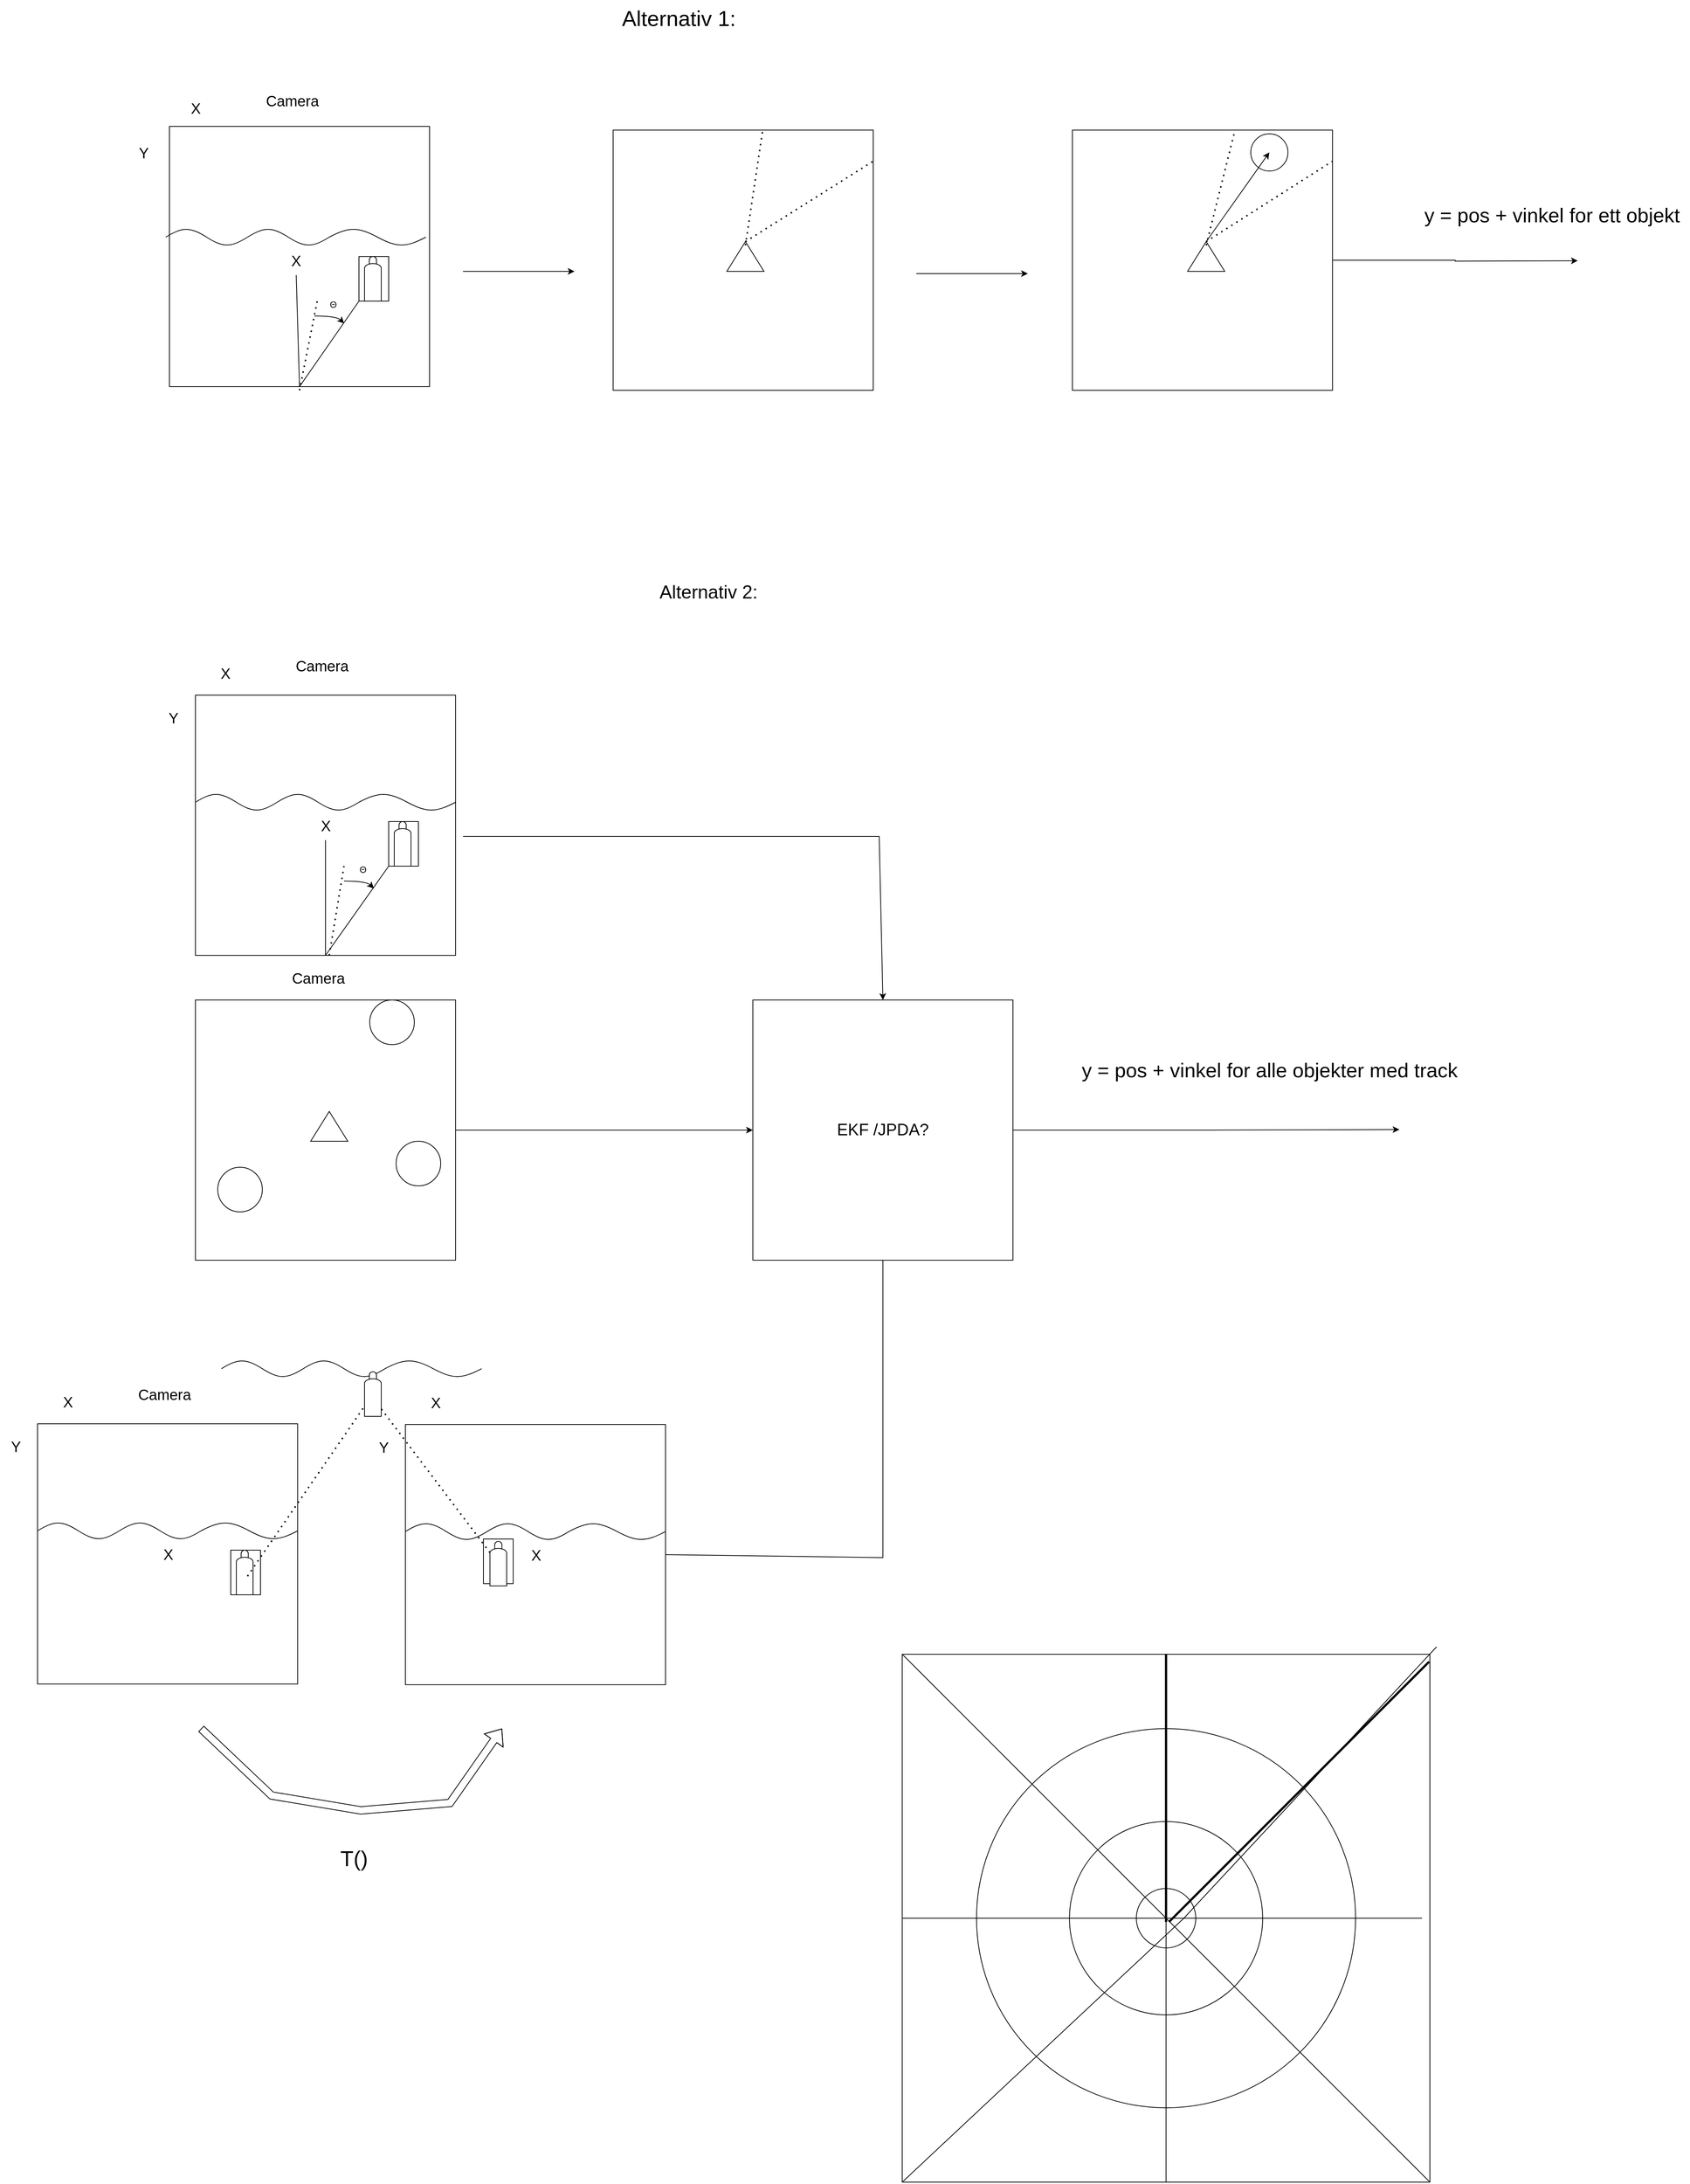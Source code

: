<mxfile version="20.8.5" type="device"><diagram id="-aQd2TqLCrv47dMDweIM" name="Page-1"><mxGraphModel dx="2290" dy="1994" grid="1" gridSize="10" guides="1" tooltips="1" connect="1" arrows="1" fold="1" page="1" pageScale="1" pageWidth="850" pageHeight="1100" math="0" shadow="0"><root><mxCell id="0"/><mxCell id="1" parent="0"/><mxCell id="pylT5ZunJNWtu5H8se8w-170" value="" style="whiteSpace=wrap;html=1;aspect=fixed;fontSize=27;" vertex="1" parent="1"><mxGeometry x="671" y="1920" width="710" height="710" as="geometry"/></mxCell><mxCell id="pylT5ZunJNWtu5H8se8w-184" value="" style="ellipse;whiteSpace=wrap;html=1;aspect=fixed;fontSize=27;" vertex="1" parent="1"><mxGeometry x="771" y="2020" width="510" height="510" as="geometry"/></mxCell><mxCell id="pylT5ZunJNWtu5H8se8w-180" value="" style="ellipse;whiteSpace=wrap;html=1;aspect=fixed;fontSize=27;" vertex="1" parent="1"><mxGeometry x="896" y="2145" width="260" height="260" as="geometry"/></mxCell><mxCell id="pylT5ZunJNWtu5H8se8w-176" value="" style="ellipse;whiteSpace=wrap;html=1;aspect=fixed;fontSize=27;" vertex="1" parent="1"><mxGeometry x="986" y="2235" width="80" height="80" as="geometry"/></mxCell><mxCell id="pylT5ZunJNWtu5H8se8w-164" style="edgeStyle=orthogonalEdgeStyle;rounded=0;orthogonalLoop=1;jettySize=auto;html=1;exitX=1;exitY=0.5;exitDx=0;exitDy=0;entryX=0;entryY=0.5;entryDx=0;entryDy=0;fontSize=22;" edge="1" parent="1" source="pylT5ZunJNWtu5H8se8w-75" target="pylT5ZunJNWtu5H8se8w-163"><mxGeometry relative="1" as="geometry"/></mxCell><mxCell id="pylT5ZunJNWtu5H8se8w-75" value="" style="whiteSpace=wrap;html=1;aspect=fixed;" vertex="1" parent="1"><mxGeometry x="-280" y="1040" width="350" height="350" as="geometry"/></mxCell><mxCell id="pylT5ZunJNWtu5H8se8w-156" value="" style="ellipse;whiteSpace=wrap;html=1;aspect=fixed;fontSize=29;" vertex="1" parent="1"><mxGeometry x="-45.5" y="1040" width="60" height="60" as="geometry"/></mxCell><mxCell id="pylT5ZunJNWtu5H8se8w-155" value="" style="ellipse;whiteSpace=wrap;html=1;aspect=fixed;fontSize=29;" vertex="1" parent="1"><mxGeometry x="-10" y="1230" width="60" height="60" as="geometry"/></mxCell><mxCell id="pylT5ZunJNWtu5H8se8w-154" value="" style="ellipse;whiteSpace=wrap;html=1;aspect=fixed;fontSize=29;" vertex="1" parent="1"><mxGeometry x="-250" y="1265" width="60" height="60" as="geometry"/></mxCell><mxCell id="pylT5ZunJNWtu5H8se8w-1" value="" style="whiteSpace=wrap;html=1;aspect=fixed;" vertex="1" parent="1"><mxGeometry x="-315" y="-135" width="350" height="350" as="geometry"/></mxCell><mxCell id="pylT5ZunJNWtu5H8se8w-2" value="" style="pointerEvents=1;verticalLabelPosition=bottom;shadow=0;dashed=0;align=center;html=1;verticalAlign=top;shape=mxgraph.electrical.waveforms.sine_wave;" vertex="1" parent="1"><mxGeometry x="-320" width="110" height="28.09" as="geometry"/></mxCell><mxCell id="pylT5ZunJNWtu5H8se8w-3" value="" style="pointerEvents=1;verticalLabelPosition=bottom;shadow=0;dashed=0;align=center;html=1;verticalAlign=top;shape=mxgraph.electrical.waveforms.sine_wave;" vertex="1" parent="1"><mxGeometry x="-210" width="110" height="28.09" as="geometry"/></mxCell><mxCell id="pylT5ZunJNWtu5H8se8w-4" value="" style="pointerEvents=1;verticalLabelPosition=bottom;shadow=0;dashed=0;align=center;html=1;verticalAlign=top;shape=mxgraph.electrical.waveforms.sine_wave;" vertex="1" parent="1"><mxGeometry x="-100" width="130" height="28.09" as="geometry"/></mxCell><mxCell id="pylT5ZunJNWtu5H8se8w-6" value="&lt;font style=&quot;font-size: 20px;&quot;&gt;Y&lt;/font&gt;" style="text;html=1;align=center;verticalAlign=middle;resizable=0;points=[];autosize=1;strokeColor=none;fillColor=none;" vertex="1" parent="1"><mxGeometry x="-370" y="-120" width="40" height="40" as="geometry"/></mxCell><mxCell id="pylT5ZunJNWtu5H8se8w-7" value="&lt;span style=&quot;font-size: 20px;&quot;&gt;X&lt;/span&gt;" style="text;html=1;align=center;verticalAlign=middle;resizable=0;points=[];autosize=1;strokeColor=none;fillColor=none;" vertex="1" parent="1"><mxGeometry x="-300" y="-180" width="40" height="40" as="geometry"/></mxCell><mxCell id="pylT5ZunJNWtu5H8se8w-9" value="" style="rounded=0;whiteSpace=wrap;html=1;fontSize=20;" vertex="1" parent="1"><mxGeometry x="-60" y="40" width="40" height="60" as="geometry"/></mxCell><mxCell id="pylT5ZunJNWtu5H8se8w-8" value="" style="shape=mxgraph.pid.vessels.gas_bottle;html=1;pointerEvents=1;align=center;verticalLabelPosition=bottom;verticalAlign=top;dashed=0;fontSize=20;" vertex="1" parent="1"><mxGeometry x="-52.5" y="40" width="22.5" height="60" as="geometry"/></mxCell><mxCell id="pylT5ZunJNWtu5H8se8w-10" value="&lt;span style=&quot;font-size: 20px;&quot;&gt;X&lt;/span&gt;" style="text;html=1;align=center;verticalAlign=middle;resizable=0;points=[];autosize=1;strokeColor=none;fillColor=none;" vertex="1" parent="1"><mxGeometry x="-165" y="25" width="40" height="40" as="geometry"/></mxCell><mxCell id="pylT5ZunJNWtu5H8se8w-12" value="" style="endArrow=none;html=1;rounded=0;fontSize=20;exitX=0.5;exitY=1;exitDx=0;exitDy=0;" edge="1" parent="1" source="pylT5ZunJNWtu5H8se8w-1" target="pylT5ZunJNWtu5H8se8w-10"><mxGeometry width="50" height="50" relative="1" as="geometry"><mxPoint x="-150" y="220" as="sourcePoint"/><mxPoint x="-100" y="170" as="targetPoint"/></mxGeometry></mxCell><mxCell id="pylT5ZunJNWtu5H8se8w-13" value="" style="endArrow=none;html=1;rounded=0;fontSize=20;exitX=0.5;exitY=1;exitDx=0;exitDy=0;" edge="1" parent="1" source="pylT5ZunJNWtu5H8se8w-1"><mxGeometry width="50" height="50" relative="1" as="geometry"><mxPoint x="-60.0" y="255" as="sourcePoint"/><mxPoint x="-60.0" y="100.0" as="targetPoint"/></mxGeometry></mxCell><mxCell id="pylT5ZunJNWtu5H8se8w-15" value="" style="endArrow=none;dashed=1;html=1;dashPattern=1 3;strokeWidth=2;rounded=0;fontSize=20;entryX=0.571;entryY=0.657;entryDx=0;entryDy=0;entryPerimeter=0;" edge="1" parent="1" target="pylT5ZunJNWtu5H8se8w-1"><mxGeometry width="50" height="50" relative="1" as="geometry"><mxPoint x="-140" y="220" as="sourcePoint"/><mxPoint x="-90" y="170" as="targetPoint"/></mxGeometry></mxCell><mxCell id="pylT5ZunJNWtu5H8se8w-16" value="" style="curved=1;endArrow=classic;html=1;rounded=0;fontSize=20;" edge="1" parent="1"><mxGeometry width="50" height="50" relative="1" as="geometry"><mxPoint x="-120" y="120" as="sourcePoint"/><mxPoint x="-80" y="130" as="targetPoint"/><Array as="points"><mxPoint x="-90" y="120"/></Array></mxGeometry></mxCell><mxCell id="pylT5ZunJNWtu5H8se8w-17" value="Θ" style="text;html=1;align=center;verticalAlign=middle;resizable=0;points=[];autosize=1;strokeColor=none;fillColor=none;" vertex="1" parent="1"><mxGeometry x="-110" y="90" width="30" height="30" as="geometry"/></mxCell><mxCell id="pylT5ZunJNWtu5H8se8w-18" value="" style="endArrow=classic;html=1;rounded=0;fontSize=20;" edge="1" parent="1"><mxGeometry width="50" height="50" relative="1" as="geometry"><mxPoint x="80" y="60" as="sourcePoint"/><mxPoint x="230" y="60" as="targetPoint"/></mxGeometry></mxCell><mxCell id="pylT5ZunJNWtu5H8se8w-19" value="" style="whiteSpace=wrap;html=1;aspect=fixed;" vertex="1" parent="1"><mxGeometry x="282" y="-130" width="350" height="350" as="geometry"/></mxCell><mxCell id="pylT5ZunJNWtu5H8se8w-20" value="Camera" style="text;html=1;align=center;verticalAlign=middle;resizable=0;points=[];autosize=1;strokeColor=none;fillColor=none;fontSize=20;" vertex="1" parent="1"><mxGeometry x="-195" y="-190" width="90" height="40" as="geometry"/></mxCell><mxCell id="pylT5ZunJNWtu5H8se8w-21" value="" style="triangle;whiteSpace=wrap;html=1;fontSize=20;rotation=-90;" vertex="1" parent="1"><mxGeometry x="440" y="15" width="40" height="50" as="geometry"/></mxCell><mxCell id="pylT5ZunJNWtu5H8se8w-22" value="" style="endArrow=none;dashed=1;html=1;dashPattern=1 3;strokeWidth=2;rounded=0;fontSize=20;" edge="1" parent="1" target="pylT5ZunJNWtu5H8se8w-19"><mxGeometry width="50" height="50" relative="1" as="geometry"><mxPoint x="460" y="25" as="sourcePoint"/><mxPoint x="510" y="-25" as="targetPoint"/></mxGeometry></mxCell><mxCell id="pylT5ZunJNWtu5H8se8w-23" value="" style="endArrow=none;dashed=1;html=1;dashPattern=1 3;strokeWidth=2;rounded=0;fontSize=20;exitX=1;exitY=0.5;exitDx=0;exitDy=0;entryX=0.999;entryY=0.12;entryDx=0;entryDy=0;entryPerimeter=0;" edge="1" parent="1" source="pylT5ZunJNWtu5H8se8w-21" target="pylT5ZunJNWtu5H8se8w-19"><mxGeometry width="50" height="50" relative="1" as="geometry"><mxPoint x="470" y="35" as="sourcePoint"/><mxPoint x="640" y="-90" as="targetPoint"/></mxGeometry></mxCell><mxCell id="pylT5ZunJNWtu5H8se8w-25" value="" style="shape=image;html=1;verticalAlign=top;verticalLabelPosition=bottom;labelBackgroundColor=#ffffff;imageAspect=0;aspect=fixed;image=https://cdn0.iconfinder.com/data/icons/octicons/1024/primitive-dot-128.png;fontSize=20;" vertex="1" parent="1"><mxGeometry x="550" y="-110" width="10" height="10" as="geometry"/></mxCell><mxCell id="pylT5ZunJNWtu5H8se8w-26" value="" style="shape=image;html=1;verticalAlign=top;verticalLabelPosition=bottom;labelBackgroundColor=#ffffff;imageAspect=0;aspect=fixed;image=https://cdn0.iconfinder.com/data/icons/octicons/1024/primitive-dot-128.png;fontSize=20;" vertex="1" parent="1"><mxGeometry x="540" y="-120" width="10" height="10" as="geometry"/></mxCell><mxCell id="pylT5ZunJNWtu5H8se8w-29" value="" style="shape=image;html=1;verticalAlign=top;verticalLabelPosition=bottom;labelBackgroundColor=#ffffff;imageAspect=0;aspect=fixed;image=https://cdn0.iconfinder.com/data/icons/octicons/1024/primitive-dot-128.png;fontSize=20;" vertex="1" parent="1"><mxGeometry x="550" y="-90" width="10" height="10" as="geometry"/></mxCell><mxCell id="pylT5ZunJNWtu5H8se8w-30" value="" style="shape=image;html=1;verticalAlign=top;verticalLabelPosition=bottom;labelBackgroundColor=#ffffff;imageAspect=0;aspect=fixed;image=https://cdn0.iconfinder.com/data/icons/octicons/1024/primitive-dot-128.png;fontSize=20;" vertex="1" parent="1"><mxGeometry x="540" y="-100" width="10" height="10" as="geometry"/></mxCell><mxCell id="pylT5ZunJNWtu5H8se8w-31" value="" style="shape=image;html=1;verticalAlign=top;verticalLabelPosition=bottom;labelBackgroundColor=#ffffff;imageAspect=0;aspect=fixed;image=https://cdn0.iconfinder.com/data/icons/octicons/1024/primitive-dot-128.png;fontSize=20;" vertex="1" parent="1"><mxGeometry x="530" y="-100" width="10" height="10" as="geometry"/></mxCell><mxCell id="pylT5ZunJNWtu5H8se8w-32" value="" style="shape=image;html=1;verticalAlign=top;verticalLabelPosition=bottom;labelBackgroundColor=#ffffff;imageAspect=0;aspect=fixed;image=https://cdn0.iconfinder.com/data/icons/octicons/1024/primitive-dot-128.png;fontSize=20;" vertex="1" parent="1"><mxGeometry x="520" y="-110" width="10" height="10" as="geometry"/></mxCell><mxCell id="pylT5ZunJNWtu5H8se8w-33" value="" style="shape=image;html=1;verticalAlign=top;verticalLabelPosition=bottom;labelBackgroundColor=#ffffff;imageAspect=0;aspect=fixed;image=https://cdn0.iconfinder.com/data/icons/octicons/1024/primitive-dot-128.png;fontSize=20;" vertex="1" parent="1"><mxGeometry x="570" y="70" width="10" height="10" as="geometry"/></mxCell><mxCell id="pylT5ZunJNWtu5H8se8w-34" value="" style="shape=image;html=1;verticalAlign=top;verticalLabelPosition=bottom;labelBackgroundColor=#ffffff;imageAspect=0;aspect=fixed;image=https://cdn0.iconfinder.com/data/icons/octicons/1024/primitive-dot-128.png;fontSize=20;" vertex="1" parent="1"><mxGeometry x="440" y="180" width="10" height="10" as="geometry"/></mxCell><mxCell id="pylT5ZunJNWtu5H8se8w-35" value="" style="shape=image;html=1;verticalAlign=top;verticalLabelPosition=bottom;labelBackgroundColor=#ffffff;imageAspect=0;aspect=fixed;image=https://cdn0.iconfinder.com/data/icons/octicons/1024/primitive-dot-128.png;fontSize=20;" vertex="1" parent="1"><mxGeometry x="560" y="30" width="10" height="10" as="geometry"/></mxCell><mxCell id="pylT5ZunJNWtu5H8se8w-36" value="" style="shape=image;html=1;verticalAlign=top;verticalLabelPosition=bottom;labelBackgroundColor=#ffffff;imageAspect=0;aspect=fixed;image=https://cdn0.iconfinder.com/data/icons/octicons/1024/primitive-dot-128.png;fontSize=20;" vertex="1" parent="1"><mxGeometry x="310" y="40" width="10" height="10" as="geometry"/></mxCell><mxCell id="pylT5ZunJNWtu5H8se8w-37" value="" style="shape=image;html=1;verticalAlign=top;verticalLabelPosition=bottom;labelBackgroundColor=#ffffff;imageAspect=0;aspect=fixed;image=https://cdn0.iconfinder.com/data/icons/octicons/1024/primitive-dot-128.png;fontSize=20;" vertex="1" parent="1"><mxGeometry x="330" y="120" width="10" height="10" as="geometry"/></mxCell><mxCell id="pylT5ZunJNWtu5H8se8w-38" value="" style="shape=image;html=1;verticalAlign=top;verticalLabelPosition=bottom;labelBackgroundColor=#ffffff;imageAspect=0;aspect=fixed;image=https://cdn0.iconfinder.com/data/icons/octicons/1024/primitive-dot-128.png;fontSize=20;" vertex="1" parent="1"><mxGeometry x="330" y="-60" width="10" height="10" as="geometry"/></mxCell><mxCell id="pylT5ZunJNWtu5H8se8w-166" style="edgeStyle=orthogonalEdgeStyle;rounded=0;orthogonalLoop=1;jettySize=auto;html=1;exitX=1;exitY=0.5;exitDx=0;exitDy=0;fontSize=22;" edge="1" parent="1" source="pylT5ZunJNWtu5H8se8w-39"><mxGeometry relative="1" as="geometry"><mxPoint x="1580" y="45.714" as="targetPoint"/></mxGeometry></mxCell><mxCell id="pylT5ZunJNWtu5H8se8w-39" value="" style="whiteSpace=wrap;html=1;aspect=fixed;" vertex="1" parent="1"><mxGeometry x="900" y="-130" width="350" height="350" as="geometry"/></mxCell><mxCell id="pylT5ZunJNWtu5H8se8w-40" value="" style="triangle;whiteSpace=wrap;html=1;fontSize=20;rotation=-90;" vertex="1" parent="1"><mxGeometry x="1060" y="15" width="40" height="50" as="geometry"/></mxCell><mxCell id="pylT5ZunJNWtu5H8se8w-41" value="" style="endArrow=none;dashed=1;html=1;dashPattern=1 3;strokeWidth=2;rounded=0;fontSize=20;" edge="1" parent="1" target="pylT5ZunJNWtu5H8se8w-39"><mxGeometry width="50" height="50" relative="1" as="geometry"><mxPoint x="1080" y="25" as="sourcePoint"/><mxPoint x="1130" y="-25" as="targetPoint"/></mxGeometry></mxCell><mxCell id="pylT5ZunJNWtu5H8se8w-57" value="" style="ellipse;whiteSpace=wrap;html=1;aspect=fixed;fontSize=20;" vertex="1" parent="1"><mxGeometry x="1140" y="-125" width="50" height="50" as="geometry"/></mxCell><mxCell id="pylT5ZunJNWtu5H8se8w-42" value="" style="endArrow=none;dashed=1;html=1;dashPattern=1 3;strokeWidth=2;rounded=0;fontSize=20;exitX=1;exitY=0.5;exitDx=0;exitDy=0;entryX=0.999;entryY=0.12;entryDx=0;entryDy=0;entryPerimeter=0;" edge="1" parent="1" source="pylT5ZunJNWtu5H8se8w-40" target="pylT5ZunJNWtu5H8se8w-39"><mxGeometry width="50" height="50" relative="1" as="geometry"><mxPoint x="1090" y="35" as="sourcePoint"/><mxPoint x="1260" y="-90" as="targetPoint"/></mxGeometry></mxCell><mxCell id="pylT5ZunJNWtu5H8se8w-43" value="" style="shape=image;html=1;verticalAlign=top;verticalLabelPosition=bottom;labelBackgroundColor=#ffffff;imageAspect=0;aspect=fixed;image=https://cdn0.iconfinder.com/data/icons/octicons/1024/primitive-dot-128.png;fontSize=20;" vertex="1" parent="1"><mxGeometry x="1170" y="-110" width="10" height="10" as="geometry"/></mxCell><mxCell id="pylT5ZunJNWtu5H8se8w-44" value="" style="shape=image;html=1;verticalAlign=top;verticalLabelPosition=bottom;labelBackgroundColor=#ffffff;imageAspect=0;aspect=fixed;image=https://cdn0.iconfinder.com/data/icons/octicons/1024/primitive-dot-128.png;fontSize=20;" vertex="1" parent="1"><mxGeometry x="1160" y="-120" width="10" height="10" as="geometry"/></mxCell><mxCell id="pylT5ZunJNWtu5H8se8w-45" value="" style="shape=image;html=1;verticalAlign=top;verticalLabelPosition=bottom;labelBackgroundColor=#ffffff;imageAspect=0;aspect=fixed;image=https://cdn0.iconfinder.com/data/icons/octicons/1024/primitive-dot-128.png;fontSize=20;" vertex="1" parent="1"><mxGeometry x="1170" y="-90" width="10" height="10" as="geometry"/></mxCell><mxCell id="pylT5ZunJNWtu5H8se8w-46" value="" style="shape=image;html=1;verticalAlign=top;verticalLabelPosition=bottom;labelBackgroundColor=#ffffff;imageAspect=0;aspect=fixed;image=https://cdn0.iconfinder.com/data/icons/octicons/1024/primitive-dot-128.png;fontSize=20;" vertex="1" parent="1"><mxGeometry x="1160" y="-100" width="10" height="10" as="geometry"/></mxCell><mxCell id="pylT5ZunJNWtu5H8se8w-47" value="" style="shape=image;html=1;verticalAlign=top;verticalLabelPosition=bottom;labelBackgroundColor=#ffffff;imageAspect=0;aspect=fixed;image=https://cdn0.iconfinder.com/data/icons/octicons/1024/primitive-dot-128.png;fontSize=20;" vertex="1" parent="1"><mxGeometry x="1150" y="-100" width="10" height="10" as="geometry"/></mxCell><mxCell id="pylT5ZunJNWtu5H8se8w-48" value="" style="shape=image;html=1;verticalAlign=top;verticalLabelPosition=bottom;labelBackgroundColor=#ffffff;imageAspect=0;aspect=fixed;image=https://cdn0.iconfinder.com/data/icons/octicons/1024/primitive-dot-128.png;fontSize=20;" vertex="1" parent="1"><mxGeometry x="1140" y="-110" width="10" height="10" as="geometry"/></mxCell><mxCell id="pylT5ZunJNWtu5H8se8w-49" value="" style="shape=image;html=1;verticalAlign=top;verticalLabelPosition=bottom;labelBackgroundColor=#ffffff;imageAspect=0;aspect=fixed;image=https://cdn0.iconfinder.com/data/icons/octicons/1024/primitive-dot-128.png;fontSize=20;" vertex="1" parent="1"><mxGeometry x="1190" y="70" width="10" height="10" as="geometry"/></mxCell><mxCell id="pylT5ZunJNWtu5H8se8w-50" value="" style="shape=image;html=1;verticalAlign=top;verticalLabelPosition=bottom;labelBackgroundColor=#ffffff;imageAspect=0;aspect=fixed;image=https://cdn0.iconfinder.com/data/icons/octicons/1024/primitive-dot-128.png;fontSize=20;" vertex="1" parent="1"><mxGeometry x="1060" y="180" width="10" height="10" as="geometry"/></mxCell><mxCell id="pylT5ZunJNWtu5H8se8w-51" value="" style="shape=image;html=1;verticalAlign=top;verticalLabelPosition=bottom;labelBackgroundColor=#ffffff;imageAspect=0;aspect=fixed;image=https://cdn0.iconfinder.com/data/icons/octicons/1024/primitive-dot-128.png;fontSize=20;" vertex="1" parent="1"><mxGeometry x="1180" y="30" width="10" height="10" as="geometry"/></mxCell><mxCell id="pylT5ZunJNWtu5H8se8w-52" value="" style="shape=image;html=1;verticalAlign=top;verticalLabelPosition=bottom;labelBackgroundColor=#ffffff;imageAspect=0;aspect=fixed;image=https://cdn0.iconfinder.com/data/icons/octicons/1024/primitive-dot-128.png;fontSize=20;" vertex="1" parent="1"><mxGeometry x="930" y="40" width="10" height="10" as="geometry"/></mxCell><mxCell id="pylT5ZunJNWtu5H8se8w-53" value="" style="shape=image;html=1;verticalAlign=top;verticalLabelPosition=bottom;labelBackgroundColor=#ffffff;imageAspect=0;aspect=fixed;image=https://cdn0.iconfinder.com/data/icons/octicons/1024/primitive-dot-128.png;fontSize=20;" vertex="1" parent="1"><mxGeometry x="950" y="120" width="10" height="10" as="geometry"/></mxCell><mxCell id="pylT5ZunJNWtu5H8se8w-54" value="" style="shape=image;html=1;verticalAlign=top;verticalLabelPosition=bottom;labelBackgroundColor=#ffffff;imageAspect=0;aspect=fixed;image=https://cdn0.iconfinder.com/data/icons/octicons/1024/primitive-dot-128.png;fontSize=20;" vertex="1" parent="1"><mxGeometry x="950" y="-60" width="10" height="10" as="geometry"/></mxCell><mxCell id="pylT5ZunJNWtu5H8se8w-55" value="" style="endArrow=classic;html=1;rounded=0;fontSize=20;" edge="1" parent="1"><mxGeometry width="50" height="50" relative="1" as="geometry"><mxPoint x="690" y="63" as="sourcePoint"/><mxPoint x="840" y="63" as="targetPoint"/></mxGeometry></mxCell><mxCell id="pylT5ZunJNWtu5H8se8w-58" value="" style="endArrow=classic;html=1;rounded=0;fontSize=20;entryX=0.5;entryY=0;entryDx=0;entryDy=0;" edge="1" parent="1" target="pylT5ZunJNWtu5H8se8w-46"><mxGeometry width="50" height="50" relative="1" as="geometry"><mxPoint x="1080" y="20" as="sourcePoint"/><mxPoint x="1160" y="-100" as="targetPoint"/></mxGeometry></mxCell><mxCell id="pylT5ZunJNWtu5H8se8w-60" value="" style="whiteSpace=wrap;html=1;aspect=fixed;" vertex="1" parent="1"><mxGeometry x="-280" y="630" width="350" height="350" as="geometry"/></mxCell><mxCell id="pylT5ZunJNWtu5H8se8w-61" value="" style="pointerEvents=1;verticalLabelPosition=bottom;shadow=0;dashed=0;align=center;html=1;verticalAlign=top;shape=mxgraph.electrical.waveforms.sine_wave;" vertex="1" parent="1"><mxGeometry x="-280" y="760" width="110" height="28.09" as="geometry"/></mxCell><mxCell id="pylT5ZunJNWtu5H8se8w-62" value="" style="pointerEvents=1;verticalLabelPosition=bottom;shadow=0;dashed=0;align=center;html=1;verticalAlign=top;shape=mxgraph.electrical.waveforms.sine_wave;" vertex="1" parent="1"><mxGeometry x="-170" y="760" width="110" height="28.09" as="geometry"/></mxCell><mxCell id="pylT5ZunJNWtu5H8se8w-63" value="" style="pointerEvents=1;verticalLabelPosition=bottom;shadow=0;dashed=0;align=center;html=1;verticalAlign=top;shape=mxgraph.electrical.waveforms.sine_wave;" vertex="1" parent="1"><mxGeometry x="-60" y="760" width="130" height="28.09" as="geometry"/></mxCell><mxCell id="pylT5ZunJNWtu5H8se8w-64" value="&lt;font style=&quot;font-size: 20px;&quot;&gt;Y&lt;/font&gt;" style="text;html=1;align=center;verticalAlign=middle;resizable=0;points=[];autosize=1;strokeColor=none;fillColor=none;" vertex="1" parent="1"><mxGeometry x="-330" y="640" width="40" height="40" as="geometry"/></mxCell><mxCell id="pylT5ZunJNWtu5H8se8w-65" value="&lt;span style=&quot;font-size: 20px;&quot;&gt;X&lt;/span&gt;" style="text;html=1;align=center;verticalAlign=middle;resizable=0;points=[];autosize=1;strokeColor=none;fillColor=none;" vertex="1" parent="1"><mxGeometry x="-260" y="580" width="40" height="40" as="geometry"/></mxCell><mxCell id="pylT5ZunJNWtu5H8se8w-66" value="" style="rounded=0;whiteSpace=wrap;html=1;fontSize=20;" vertex="1" parent="1"><mxGeometry x="-20" y="800" width="40" height="60" as="geometry"/></mxCell><mxCell id="pylT5ZunJNWtu5H8se8w-67" value="" style="shape=mxgraph.pid.vessels.gas_bottle;html=1;pointerEvents=1;align=center;verticalLabelPosition=bottom;verticalAlign=top;dashed=0;fontSize=20;" vertex="1" parent="1"><mxGeometry x="-12.5" y="800" width="22.5" height="60" as="geometry"/></mxCell><mxCell id="pylT5ZunJNWtu5H8se8w-68" value="&lt;span style=&quot;font-size: 20px;&quot;&gt;X&lt;/span&gt;" style="text;html=1;align=center;verticalAlign=middle;resizable=0;points=[];autosize=1;strokeColor=none;fillColor=none;" vertex="1" parent="1"><mxGeometry x="-125" y="785" width="40" height="40" as="geometry"/></mxCell><mxCell id="pylT5ZunJNWtu5H8se8w-69" value="" style="endArrow=none;html=1;rounded=0;fontSize=20;exitX=0.5;exitY=1;exitDx=0;exitDy=0;" edge="1" parent="1" source="pylT5ZunJNWtu5H8se8w-60" target="pylT5ZunJNWtu5H8se8w-68"><mxGeometry width="50" height="50" relative="1" as="geometry"><mxPoint x="-110" y="980" as="sourcePoint"/><mxPoint x="-60" y="930" as="targetPoint"/></mxGeometry></mxCell><mxCell id="pylT5ZunJNWtu5H8se8w-70" value="" style="endArrow=none;html=1;rounded=0;fontSize=20;exitX=0.5;exitY=1;exitDx=0;exitDy=0;" edge="1" parent="1" source="pylT5ZunJNWtu5H8se8w-60"><mxGeometry width="50" height="50" relative="1" as="geometry"><mxPoint x="-20.0" y="1015" as="sourcePoint"/><mxPoint x="-20" y="860" as="targetPoint"/></mxGeometry></mxCell><mxCell id="pylT5ZunJNWtu5H8se8w-71" value="" style="endArrow=none;dashed=1;html=1;dashPattern=1 3;strokeWidth=2;rounded=0;fontSize=20;entryX=0.571;entryY=0.657;entryDx=0;entryDy=0;entryPerimeter=0;" edge="1" parent="1" target="pylT5ZunJNWtu5H8se8w-60"><mxGeometry width="50" height="50" relative="1" as="geometry"><mxPoint x="-100" y="980" as="sourcePoint"/><mxPoint x="-50" y="930" as="targetPoint"/></mxGeometry></mxCell><mxCell id="pylT5ZunJNWtu5H8se8w-72" value="" style="curved=1;endArrow=classic;html=1;rounded=0;fontSize=20;" edge="1" parent="1"><mxGeometry width="50" height="50" relative="1" as="geometry"><mxPoint x="-80" y="880" as="sourcePoint"/><mxPoint x="-40" y="890" as="targetPoint"/><Array as="points"><mxPoint x="-50" y="880"/></Array></mxGeometry></mxCell><mxCell id="pylT5ZunJNWtu5H8se8w-73" value="Θ" style="text;html=1;align=center;verticalAlign=middle;resizable=0;points=[];autosize=1;strokeColor=none;fillColor=none;" vertex="1" parent="1"><mxGeometry x="-70" y="850" width="30" height="30" as="geometry"/></mxCell><mxCell id="pylT5ZunJNWtu5H8se8w-74" value="" style="endArrow=classic;html=1;rounded=0;fontSize=20;entryX=0.5;entryY=0;entryDx=0;entryDy=0;" edge="1" parent="1" target="pylT5ZunJNWtu5H8se8w-163"><mxGeometry width="50" height="50" relative="1" as="geometry"><mxPoint x="80" y="820" as="sourcePoint"/><mxPoint x="270" y="820" as="targetPoint"/><Array as="points"><mxPoint x="640" y="820"/></Array></mxGeometry></mxCell><mxCell id="pylT5ZunJNWtu5H8se8w-76" value="Camera" style="text;html=1;align=center;verticalAlign=middle;resizable=0;points=[];autosize=1;strokeColor=none;fillColor=none;fontSize=20;" vertex="1" parent="1"><mxGeometry x="-155" y="570" width="90" height="40" as="geometry"/></mxCell><mxCell id="pylT5ZunJNWtu5H8se8w-77" value="" style="triangle;whiteSpace=wrap;html=1;fontSize=20;rotation=-90;" vertex="1" parent="1"><mxGeometry x="-120" y="1185" width="40" height="50" as="geometry"/></mxCell><mxCell id="pylT5ZunJNWtu5H8se8w-80" value="" style="shape=image;html=1;verticalAlign=top;verticalLabelPosition=bottom;labelBackgroundColor=#ffffff;imageAspect=0;aspect=fixed;image=https://cdn0.iconfinder.com/data/icons/octicons/1024/primitive-dot-128.png;fontSize=20;" vertex="1" parent="1"><mxGeometry x="-10" y="1060" width="10" height="10" as="geometry"/></mxCell><mxCell id="pylT5ZunJNWtu5H8se8w-81" value="" style="shape=image;html=1;verticalAlign=top;verticalLabelPosition=bottom;labelBackgroundColor=#ffffff;imageAspect=0;aspect=fixed;image=https://cdn0.iconfinder.com/data/icons/octicons/1024/primitive-dot-128.png;fontSize=20;" vertex="1" parent="1"><mxGeometry x="-20" y="1050" width="10" height="10" as="geometry"/></mxCell><mxCell id="pylT5ZunJNWtu5H8se8w-82" value="" style="shape=image;html=1;verticalAlign=top;verticalLabelPosition=bottom;labelBackgroundColor=#ffffff;imageAspect=0;aspect=fixed;image=https://cdn0.iconfinder.com/data/icons/octicons/1024/primitive-dot-128.png;fontSize=20;" vertex="1" parent="1"><mxGeometry x="-10" y="1080" width="10" height="10" as="geometry"/></mxCell><mxCell id="pylT5ZunJNWtu5H8se8w-83" value="" style="shape=image;html=1;verticalAlign=top;verticalLabelPosition=bottom;labelBackgroundColor=#ffffff;imageAspect=0;aspect=fixed;image=https://cdn0.iconfinder.com/data/icons/octicons/1024/primitive-dot-128.png;fontSize=20;" vertex="1" parent="1"><mxGeometry x="-20" y="1070" width="10" height="10" as="geometry"/></mxCell><mxCell id="pylT5ZunJNWtu5H8se8w-84" value="" style="shape=image;html=1;verticalAlign=top;verticalLabelPosition=bottom;labelBackgroundColor=#ffffff;imageAspect=0;aspect=fixed;image=https://cdn0.iconfinder.com/data/icons/octicons/1024/primitive-dot-128.png;fontSize=20;" vertex="1" parent="1"><mxGeometry x="-30" y="1070" width="10" height="10" as="geometry"/></mxCell><mxCell id="pylT5ZunJNWtu5H8se8w-85" value="" style="shape=image;html=1;verticalAlign=top;verticalLabelPosition=bottom;labelBackgroundColor=#ffffff;imageAspect=0;aspect=fixed;image=https://cdn0.iconfinder.com/data/icons/octicons/1024/primitive-dot-128.png;fontSize=20;" vertex="1" parent="1"><mxGeometry x="-40" y="1060" width="10" height="10" as="geometry"/></mxCell><mxCell id="pylT5ZunJNWtu5H8se8w-86" value="" style="shape=image;html=1;verticalAlign=top;verticalLabelPosition=bottom;labelBackgroundColor=#ffffff;imageAspect=0;aspect=fixed;image=https://cdn0.iconfinder.com/data/icons/octicons/1024/primitive-dot-128.png;fontSize=20;" vertex="1" parent="1"><mxGeometry x="10" y="1240" width="10" height="10" as="geometry"/></mxCell><mxCell id="pylT5ZunJNWtu5H8se8w-87" value="" style="shape=image;html=1;verticalAlign=top;verticalLabelPosition=bottom;labelBackgroundColor=#ffffff;imageAspect=0;aspect=fixed;image=https://cdn0.iconfinder.com/data/icons/octicons/1024/primitive-dot-128.png;fontSize=20;" vertex="1" parent="1"><mxGeometry x="-120" y="1350" width="10" height="10" as="geometry"/></mxCell><mxCell id="pylT5ZunJNWtu5H8se8w-88" value="" style="shape=image;html=1;verticalAlign=top;verticalLabelPosition=bottom;labelBackgroundColor=#ffffff;imageAspect=0;aspect=fixed;image=https://cdn0.iconfinder.com/data/icons/octicons/1024/primitive-dot-128.png;fontSize=20;" vertex="1" parent="1"><mxGeometry y="1200" width="10" height="10" as="geometry"/></mxCell><mxCell id="pylT5ZunJNWtu5H8se8w-89" value="" style="shape=image;html=1;verticalAlign=top;verticalLabelPosition=bottom;labelBackgroundColor=#ffffff;imageAspect=0;aspect=fixed;image=https://cdn0.iconfinder.com/data/icons/octicons/1024/primitive-dot-128.png;fontSize=20;" vertex="1" parent="1"><mxGeometry x="-250" y="1210" width="10" height="10" as="geometry"/></mxCell><mxCell id="pylT5ZunJNWtu5H8se8w-90" value="" style="shape=image;html=1;verticalAlign=top;verticalLabelPosition=bottom;labelBackgroundColor=#ffffff;imageAspect=0;aspect=fixed;image=https://cdn0.iconfinder.com/data/icons/octicons/1024/primitive-dot-128.png;fontSize=20;" vertex="1" parent="1"><mxGeometry x="-230" y="1290" width="10" height="10" as="geometry"/></mxCell><mxCell id="pylT5ZunJNWtu5H8se8w-91" value="" style="shape=image;html=1;verticalAlign=top;verticalLabelPosition=bottom;labelBackgroundColor=#ffffff;imageAspect=0;aspect=fixed;image=https://cdn0.iconfinder.com/data/icons/octicons/1024/primitive-dot-128.png;fontSize=20;" vertex="1" parent="1"><mxGeometry x="-230" y="1110" width="10" height="10" as="geometry"/></mxCell><mxCell id="pylT5ZunJNWtu5H8se8w-92" value="&lt;font style=&quot;font-size: 29px;&quot;&gt;Alternativ 1:&lt;/font&gt;" style="text;html=1;align=center;verticalAlign=middle;resizable=0;points=[];autosize=1;strokeColor=none;fillColor=none;fontSize=20;" vertex="1" parent="1"><mxGeometry x="280" y="-305" width="180" height="50" as="geometry"/></mxCell><mxCell id="pylT5ZunJNWtu5H8se8w-93" value="&lt;font style=&quot;font-size: 25px;&quot;&gt;Alternativ 2:&lt;/font&gt;" style="text;html=1;align=center;verticalAlign=middle;resizable=0;points=[];autosize=1;strokeColor=none;fillColor=none;fontSize=20;" vertex="1" parent="1"><mxGeometry x="330" y="470" width="160" height="40" as="geometry"/></mxCell><mxCell id="pylT5ZunJNWtu5H8se8w-94" value="" style="whiteSpace=wrap;html=1;aspect=fixed;" vertex="1" parent="1"><mxGeometry x="2.5" y="1610.96" width="350" height="350" as="geometry"/></mxCell><mxCell id="pylT5ZunJNWtu5H8se8w-95" value="" style="pointerEvents=1;verticalLabelPosition=bottom;shadow=0;dashed=0;align=center;html=1;verticalAlign=top;shape=mxgraph.electrical.waveforms.sine_wave;" vertex="1" parent="1"><mxGeometry x="2.5" y="1740.96" width="110" height="28.09" as="geometry"/></mxCell><mxCell id="pylT5ZunJNWtu5H8se8w-96" value="" style="pointerEvents=1;verticalLabelPosition=bottom;shadow=0;dashed=0;align=center;html=1;verticalAlign=top;shape=mxgraph.electrical.waveforms.sine_wave;" vertex="1" parent="1"><mxGeometry x="112.5" y="1740.96" width="110" height="28.09" as="geometry"/></mxCell><mxCell id="pylT5ZunJNWtu5H8se8w-97" value="" style="pointerEvents=1;verticalLabelPosition=bottom;shadow=0;dashed=0;align=center;html=1;verticalAlign=top;shape=mxgraph.electrical.waveforms.sine_wave;" vertex="1" parent="1"><mxGeometry x="222.5" y="1740.96" width="130" height="28.09" as="geometry"/></mxCell><mxCell id="pylT5ZunJNWtu5H8se8w-98" value="&lt;font style=&quot;font-size: 20px;&quot;&gt;Y&lt;/font&gt;" style="text;html=1;align=center;verticalAlign=middle;resizable=0;points=[];autosize=1;strokeColor=none;fillColor=none;" vertex="1" parent="1"><mxGeometry x="-47.5" y="1620.96" width="40" height="40" as="geometry"/></mxCell><mxCell id="pylT5ZunJNWtu5H8se8w-99" value="&lt;span style=&quot;font-size: 20px;&quot;&gt;X&lt;/span&gt;" style="text;html=1;align=center;verticalAlign=middle;resizable=0;points=[];autosize=1;strokeColor=none;fillColor=none;" vertex="1" parent="1"><mxGeometry x="22.5" y="1560.96" width="40" height="40" as="geometry"/></mxCell><mxCell id="pylT5ZunJNWtu5H8se8w-100" value="" style="rounded=0;whiteSpace=wrap;html=1;fontSize=20;" vertex="1" parent="1"><mxGeometry x="107.5" y="1765" width="40" height="60" as="geometry"/></mxCell><mxCell id="pylT5ZunJNWtu5H8se8w-101" value="" style="shape=mxgraph.pid.vessels.gas_bottle;html=1;pointerEvents=1;align=center;verticalLabelPosition=bottom;verticalAlign=top;dashed=0;fontSize=20;" vertex="1" parent="1"><mxGeometry x="116.25" y="1768.09" width="22.5" height="60" as="geometry"/></mxCell><mxCell id="pylT5ZunJNWtu5H8se8w-102" value="&lt;span style=&quot;font-size: 20px;&quot;&gt;X&lt;/span&gt;" style="text;html=1;align=center;verticalAlign=middle;resizable=0;points=[];autosize=1;strokeColor=none;fillColor=none;" vertex="1" parent="1"><mxGeometry x="157.5" y="1765.96" width="40" height="40" as="geometry"/></mxCell><mxCell id="pylT5ZunJNWtu5H8se8w-108" value="Camera" style="text;html=1;align=center;verticalAlign=middle;resizable=0;points=[];autosize=1;strokeColor=none;fillColor=none;fontSize=20;" vertex="1" parent="1"><mxGeometry x="-160" y="990" width="90" height="40" as="geometry"/></mxCell><mxCell id="pylT5ZunJNWtu5H8se8w-124" value="" style="whiteSpace=wrap;html=1;aspect=fixed;" vertex="1" parent="1"><mxGeometry x="-492.5" y="1610" width="350" height="350" as="geometry"/></mxCell><mxCell id="pylT5ZunJNWtu5H8se8w-125" value="" style="pointerEvents=1;verticalLabelPosition=bottom;shadow=0;dashed=0;align=center;html=1;verticalAlign=top;shape=mxgraph.electrical.waveforms.sine_wave;" vertex="1" parent="1"><mxGeometry x="-492.5" y="1740" width="110" height="28.09" as="geometry"/></mxCell><mxCell id="pylT5ZunJNWtu5H8se8w-126" value="" style="pointerEvents=1;verticalLabelPosition=bottom;shadow=0;dashed=0;align=center;html=1;verticalAlign=top;shape=mxgraph.electrical.waveforms.sine_wave;" vertex="1" parent="1"><mxGeometry x="-382.5" y="1740" width="110" height="28.09" as="geometry"/></mxCell><mxCell id="pylT5ZunJNWtu5H8se8w-127" value="" style="pointerEvents=1;verticalLabelPosition=bottom;shadow=0;dashed=0;align=center;html=1;verticalAlign=top;shape=mxgraph.electrical.waveforms.sine_wave;" vertex="1" parent="1"><mxGeometry x="-272.5" y="1740" width="130" height="28.09" as="geometry"/></mxCell><mxCell id="pylT5ZunJNWtu5H8se8w-128" value="&lt;font style=&quot;font-size: 20px;&quot;&gt;Y&lt;/font&gt;" style="text;html=1;align=center;verticalAlign=middle;resizable=0;points=[];autosize=1;strokeColor=none;fillColor=none;" vertex="1" parent="1"><mxGeometry x="-542.5" y="1620" width="40" height="40" as="geometry"/></mxCell><mxCell id="pylT5ZunJNWtu5H8se8w-129" value="&lt;span style=&quot;font-size: 20px;&quot;&gt;X&lt;/span&gt;" style="text;html=1;align=center;verticalAlign=middle;resizable=0;points=[];autosize=1;strokeColor=none;fillColor=none;" vertex="1" parent="1"><mxGeometry x="-472.5" y="1560" width="40" height="40" as="geometry"/></mxCell><mxCell id="pylT5ZunJNWtu5H8se8w-130" value="" style="rounded=0;whiteSpace=wrap;html=1;fontSize=20;" vertex="1" parent="1"><mxGeometry x="-232.5" y="1780" width="40" height="60" as="geometry"/></mxCell><mxCell id="pylT5ZunJNWtu5H8se8w-131" value="" style="shape=mxgraph.pid.vessels.gas_bottle;html=1;pointerEvents=1;align=center;verticalLabelPosition=bottom;verticalAlign=top;dashed=0;fontSize=20;" vertex="1" parent="1"><mxGeometry x="-225" y="1780" width="22.5" height="60" as="geometry"/></mxCell><mxCell id="pylT5ZunJNWtu5H8se8w-132" value="&lt;span style=&quot;font-size: 20px;&quot;&gt;X&lt;/span&gt;" style="text;html=1;align=center;verticalAlign=middle;resizable=0;points=[];autosize=1;strokeColor=none;fillColor=none;" vertex="1" parent="1"><mxGeometry x="-337.5" y="1765" width="40" height="40" as="geometry"/></mxCell><mxCell id="pylT5ZunJNWtu5H8se8w-138" value="Camera" style="text;html=1;align=center;verticalAlign=middle;resizable=0;points=[];autosize=1;strokeColor=none;fillColor=none;fontSize=20;" vertex="1" parent="1"><mxGeometry x="-367.5" y="1550" width="90" height="40" as="geometry"/></mxCell><mxCell id="pylT5ZunJNWtu5H8se8w-139" value="" style="shape=flexArrow;endArrow=classic;html=1;rounded=0;fontSize=29;" edge="1" parent="1"><mxGeometry width="50" height="50" relative="1" as="geometry"><mxPoint x="-272.5" y="2020" as="sourcePoint"/><mxPoint x="132.5" y="2020" as="targetPoint"/><Array as="points"><mxPoint x="-177.5" y="2110"/><mxPoint x="-57.5" y="2130"/><mxPoint x="62.5" y="2120"/></Array></mxGeometry></mxCell><mxCell id="pylT5ZunJNWtu5H8se8w-140" value="T()" style="text;html=1;align=center;verticalAlign=middle;resizable=0;points=[];autosize=1;strokeColor=none;fillColor=none;fontSize=29;" vertex="1" parent="1"><mxGeometry x="-97.5" y="2170" width="60" height="50" as="geometry"/></mxCell><mxCell id="pylT5ZunJNWtu5H8se8w-143" value="" style="shape=image;html=1;verticalAlign=top;verticalLabelPosition=bottom;labelBackgroundColor=#ffffff;imageAspect=0;aspect=fixed;image=https://cdn0.iconfinder.com/data/icons/octicons/1024/primitive-dot-128.png;fontSize=20;" vertex="1" parent="1"><mxGeometry x="25" y="1245" width="10" height="10" as="geometry"/></mxCell><mxCell id="pylT5ZunJNWtu5H8se8w-144" value="" style="shape=image;html=1;verticalAlign=top;verticalLabelPosition=bottom;labelBackgroundColor=#ffffff;imageAspect=0;aspect=fixed;image=https://cdn0.iconfinder.com/data/icons/octicons/1024/primitive-dot-128.png;fontSize=20;" vertex="1" parent="1"><mxGeometry x="15" y="1235" width="10" height="10" as="geometry"/></mxCell><mxCell id="pylT5ZunJNWtu5H8se8w-145" value="" style="shape=image;html=1;verticalAlign=top;verticalLabelPosition=bottom;labelBackgroundColor=#ffffff;imageAspect=0;aspect=fixed;image=https://cdn0.iconfinder.com/data/icons/octicons/1024/primitive-dot-128.png;fontSize=20;" vertex="1" parent="1"><mxGeometry x="25" y="1265" width="10" height="10" as="geometry"/></mxCell><mxCell id="pylT5ZunJNWtu5H8se8w-146" value="" style="shape=image;html=1;verticalAlign=top;verticalLabelPosition=bottom;labelBackgroundColor=#ffffff;imageAspect=0;aspect=fixed;image=https://cdn0.iconfinder.com/data/icons/octicons/1024/primitive-dot-128.png;fontSize=20;" vertex="1" parent="1"><mxGeometry x="15" y="1255" width="10" height="10" as="geometry"/></mxCell><mxCell id="pylT5ZunJNWtu5H8se8w-147" value="" style="shape=image;html=1;verticalAlign=top;verticalLabelPosition=bottom;labelBackgroundColor=#ffffff;imageAspect=0;aspect=fixed;image=https://cdn0.iconfinder.com/data/icons/octicons/1024/primitive-dot-128.png;fontSize=20;" vertex="1" parent="1"><mxGeometry x="-5" y="1245" width="10" height="10" as="geometry"/></mxCell><mxCell id="pylT5ZunJNWtu5H8se8w-148" value="" style="shape=image;html=1;verticalAlign=top;verticalLabelPosition=bottom;labelBackgroundColor=#ffffff;imageAspect=0;aspect=fixed;image=https://cdn0.iconfinder.com/data/icons/octicons/1024/primitive-dot-128.png;fontSize=20;" vertex="1" parent="1"><mxGeometry x="-215" y="1290" width="10" height="10" as="geometry"/></mxCell><mxCell id="pylT5ZunJNWtu5H8se8w-149" value="" style="shape=image;html=1;verticalAlign=top;verticalLabelPosition=bottom;labelBackgroundColor=#ffffff;imageAspect=0;aspect=fixed;image=https://cdn0.iconfinder.com/data/icons/octicons/1024/primitive-dot-128.png;fontSize=20;" vertex="1" parent="1"><mxGeometry x="-225" y="1280" width="10" height="10" as="geometry"/></mxCell><mxCell id="pylT5ZunJNWtu5H8se8w-150" value="" style="shape=image;html=1;verticalAlign=top;verticalLabelPosition=bottom;labelBackgroundColor=#ffffff;imageAspect=0;aspect=fixed;image=https://cdn0.iconfinder.com/data/icons/octicons/1024/primitive-dot-128.png;fontSize=20;" vertex="1" parent="1"><mxGeometry x="-215" y="1310" width="10" height="10" as="geometry"/></mxCell><mxCell id="pylT5ZunJNWtu5H8se8w-151" value="" style="shape=image;html=1;verticalAlign=top;verticalLabelPosition=bottom;labelBackgroundColor=#ffffff;imageAspect=0;aspect=fixed;image=https://cdn0.iconfinder.com/data/icons/octicons/1024/primitive-dot-128.png;fontSize=20;" vertex="1" parent="1"><mxGeometry x="-225" y="1300" width="10" height="10" as="geometry"/></mxCell><mxCell id="pylT5ZunJNWtu5H8se8w-152" value="" style="shape=image;html=1;verticalAlign=top;verticalLabelPosition=bottom;labelBackgroundColor=#ffffff;imageAspect=0;aspect=fixed;image=https://cdn0.iconfinder.com/data/icons/octicons/1024/primitive-dot-128.png;fontSize=20;" vertex="1" parent="1"><mxGeometry x="-245" y="1290" width="10" height="10" as="geometry"/></mxCell><mxCell id="pylT5ZunJNWtu5H8se8w-157" value="" style="pointerEvents=1;verticalLabelPosition=bottom;shadow=0;dashed=0;align=center;html=1;verticalAlign=top;shape=mxgraph.electrical.waveforms.sine_wave;" vertex="1" parent="1"><mxGeometry x="-245" y="1521.91" width="110" height="28.09" as="geometry"/></mxCell><mxCell id="pylT5ZunJNWtu5H8se8w-158" value="" style="pointerEvents=1;verticalLabelPosition=bottom;shadow=0;dashed=0;align=center;html=1;verticalAlign=top;shape=mxgraph.electrical.waveforms.sine_wave;" vertex="1" parent="1"><mxGeometry x="-135" y="1521.91" width="110" height="28.09" as="geometry"/></mxCell><mxCell id="pylT5ZunJNWtu5H8se8w-159" value="" style="pointerEvents=1;verticalLabelPosition=bottom;shadow=0;dashed=0;align=center;html=1;verticalAlign=top;shape=mxgraph.electrical.waveforms.sine_wave;" vertex="1" parent="1"><mxGeometry x="-25" y="1521.91" width="130" height="28.09" as="geometry"/></mxCell><mxCell id="pylT5ZunJNWtu5H8se8w-160" value="" style="shape=mxgraph.pid.vessels.gas_bottle;html=1;pointerEvents=1;align=center;verticalLabelPosition=bottom;verticalAlign=top;dashed=0;fontSize=20;" vertex="1" parent="1"><mxGeometry x="-52.5" y="1540" width="22.5" height="60" as="geometry"/></mxCell><mxCell id="pylT5ZunJNWtu5H8se8w-161" value="" style="endArrow=none;dashed=1;html=1;dashPattern=1 3;strokeWidth=2;rounded=0;fontSize=29;" edge="1" parent="1" target="pylT5ZunJNWtu5H8se8w-160"><mxGeometry width="50" height="50" relative="1" as="geometry"><mxPoint x="-210" y="1815" as="sourcePoint"/><mxPoint x="-160" y="1765" as="targetPoint"/></mxGeometry></mxCell><mxCell id="pylT5ZunJNWtu5H8se8w-162" value="" style="endArrow=none;dashed=1;html=1;dashPattern=1 3;strokeWidth=2;rounded=0;fontSize=29;" edge="1" parent="1" source="pylT5ZunJNWtu5H8se8w-101"><mxGeometry width="50" height="50" relative="1" as="geometry"><mxPoint x="-200" y="1825" as="sourcePoint"/><mxPoint x="-30" y="1590" as="targetPoint"/></mxGeometry></mxCell><mxCell id="pylT5ZunJNWtu5H8se8w-168" style="edgeStyle=orthogonalEdgeStyle;rounded=0;orthogonalLoop=1;jettySize=auto;html=1;exitX=1;exitY=0.5;exitDx=0;exitDy=0;fontSize=27;" edge="1" parent="1" source="pylT5ZunJNWtu5H8se8w-163"><mxGeometry relative="1" as="geometry"><mxPoint x="1340" y="1214.286" as="targetPoint"/></mxGeometry></mxCell><mxCell id="pylT5ZunJNWtu5H8se8w-163" value="&lt;font style=&quot;font-size: 22px;&quot;&gt;EKF /JPDA?&lt;/font&gt;" style="whiteSpace=wrap;html=1;aspect=fixed;" vertex="1" parent="1"><mxGeometry x="470" y="1040" width="350" height="350" as="geometry"/></mxCell><mxCell id="pylT5ZunJNWtu5H8se8w-165" value="" style="endArrow=none;html=1;rounded=0;fontSize=22;entryX=0.5;entryY=1;entryDx=0;entryDy=0;exitX=1;exitY=0.5;exitDx=0;exitDy=0;" edge="1" parent="1" source="pylT5ZunJNWtu5H8se8w-94" target="pylT5ZunJNWtu5H8se8w-163"><mxGeometry width="50" height="50" relative="1" as="geometry"><mxPoint x="160" y="1760" as="sourcePoint"/><mxPoint x="210" y="1710" as="targetPoint"/><Array as="points"><mxPoint x="645" y="1790"/></Array></mxGeometry></mxCell><mxCell id="pylT5ZunJNWtu5H8se8w-167" value="&lt;font style=&quot;font-size: 27px;&quot;&gt;y = pos + vinkel for ett objekt&lt;/font&gt;" style="text;html=1;align=center;verticalAlign=middle;resizable=0;points=[];autosize=1;strokeColor=none;fillColor=none;fontSize=22;" vertex="1" parent="1"><mxGeometry x="1360" y="-40" width="370" height="50" as="geometry"/></mxCell><mxCell id="pylT5ZunJNWtu5H8se8w-169" value="&lt;font style=&quot;font-size: 27px;&quot;&gt;y = pos + vinkel for alle objekter med track&lt;/font&gt;" style="text;html=1;align=center;verticalAlign=middle;resizable=0;points=[];autosize=1;strokeColor=none;fillColor=none;fontSize=22;" vertex="1" parent="1"><mxGeometry x="900" y="1110" width="530" height="50" as="geometry"/></mxCell><mxCell id="pylT5ZunJNWtu5H8se8w-171" value="" style="endArrow=none;html=1;rounded=0;fontSize=27;exitX=0;exitY=0;exitDx=0;exitDy=0;entryX=1;entryY=1;entryDx=0;entryDy=0;" edge="1" parent="1" source="pylT5ZunJNWtu5H8se8w-170" target="pylT5ZunJNWtu5H8se8w-170"><mxGeometry width="50" height="50" relative="1" as="geometry"><mxPoint x="1150" y="2290" as="sourcePoint"/><mxPoint x="1200" y="2240" as="targetPoint"/></mxGeometry></mxCell><mxCell id="pylT5ZunJNWtu5H8se8w-173" value="" style="endArrow=none;html=1;rounded=0;fontSize=27;exitX=0;exitY=1;exitDx=0;exitDy=0;" edge="1" parent="1" source="pylT5ZunJNWtu5H8se8w-170"><mxGeometry width="50" height="50" relative="1" as="geometry"><mxPoint x="1150" y="2290" as="sourcePoint"/><mxPoint x="1390" y="1910" as="targetPoint"/><Array as="points"><mxPoint x="1050" y="2275"/></Array></mxGeometry></mxCell><mxCell id="pylT5ZunJNWtu5H8se8w-174" value="" style="endArrow=none;html=1;rounded=0;fontSize=27;exitX=0;exitY=0.5;exitDx=0;exitDy=0;entryX=0.985;entryY=0.5;entryDx=0;entryDy=0;entryPerimeter=0;startArrow=none;" edge="1" parent="1" source="pylT5ZunJNWtu5H8se8w-176" target="pylT5ZunJNWtu5H8se8w-170"><mxGeometry width="50" height="50" relative="1" as="geometry"><mxPoint x="1150" y="2290" as="sourcePoint"/><mxPoint x="1200" y="2240" as="targetPoint"/></mxGeometry></mxCell><mxCell id="pylT5ZunJNWtu5H8se8w-175" value="" style="endArrow=none;html=1;rounded=0;fontSize=27;entryX=0.5;entryY=0;entryDx=0;entryDy=0;exitX=0.5;exitY=1;exitDx=0;exitDy=0;" edge="1" parent="1" source="pylT5ZunJNWtu5H8se8w-170" target="pylT5ZunJNWtu5H8se8w-170"><mxGeometry width="50" height="50" relative="1" as="geometry"><mxPoint x="1150" y="2290" as="sourcePoint"/><mxPoint x="1200" y="2240" as="targetPoint"/></mxGeometry></mxCell><mxCell id="pylT5ZunJNWtu5H8se8w-177" value="" style="endArrow=none;html=1;rounded=0;fontSize=27;exitX=0;exitY=0.5;exitDx=0;exitDy=0;entryX=0.985;entryY=0.5;entryDx=0;entryDy=0;entryPerimeter=0;" edge="1" parent="1" source="pylT5ZunJNWtu5H8se8w-170" target="pylT5ZunJNWtu5H8se8w-176"><mxGeometry width="50" height="50" relative="1" as="geometry"><mxPoint x="671" y="2275" as="sourcePoint"/><mxPoint x="1370.35" y="2275" as="targetPoint"/></mxGeometry></mxCell><mxCell id="pylT5ZunJNWtu5H8se8w-185" value="" style="endArrow=none;html=1;rounded=0;fontSize=27;entryX=0.5;entryY=0;entryDx=0;entryDy=0;strokeWidth=3;" edge="1" parent="1" target="pylT5ZunJNWtu5H8se8w-170"><mxGeometry width="50" height="50" relative="1" as="geometry"><mxPoint x="1026" y="2280" as="sourcePoint"/><mxPoint x="1130" y="2210" as="targetPoint"/></mxGeometry></mxCell><mxCell id="pylT5ZunJNWtu5H8se8w-186" value="" style="endArrow=none;html=1;rounded=0;fontSize=27;strokeWidth=3;" edge="1" parent="1"><mxGeometry width="50" height="50" relative="1" as="geometry"><mxPoint x="1030" y="2280" as="sourcePoint"/><mxPoint x="1380" y="1930" as="targetPoint"/></mxGeometry></mxCell></root></mxGraphModel></diagram></mxfile>